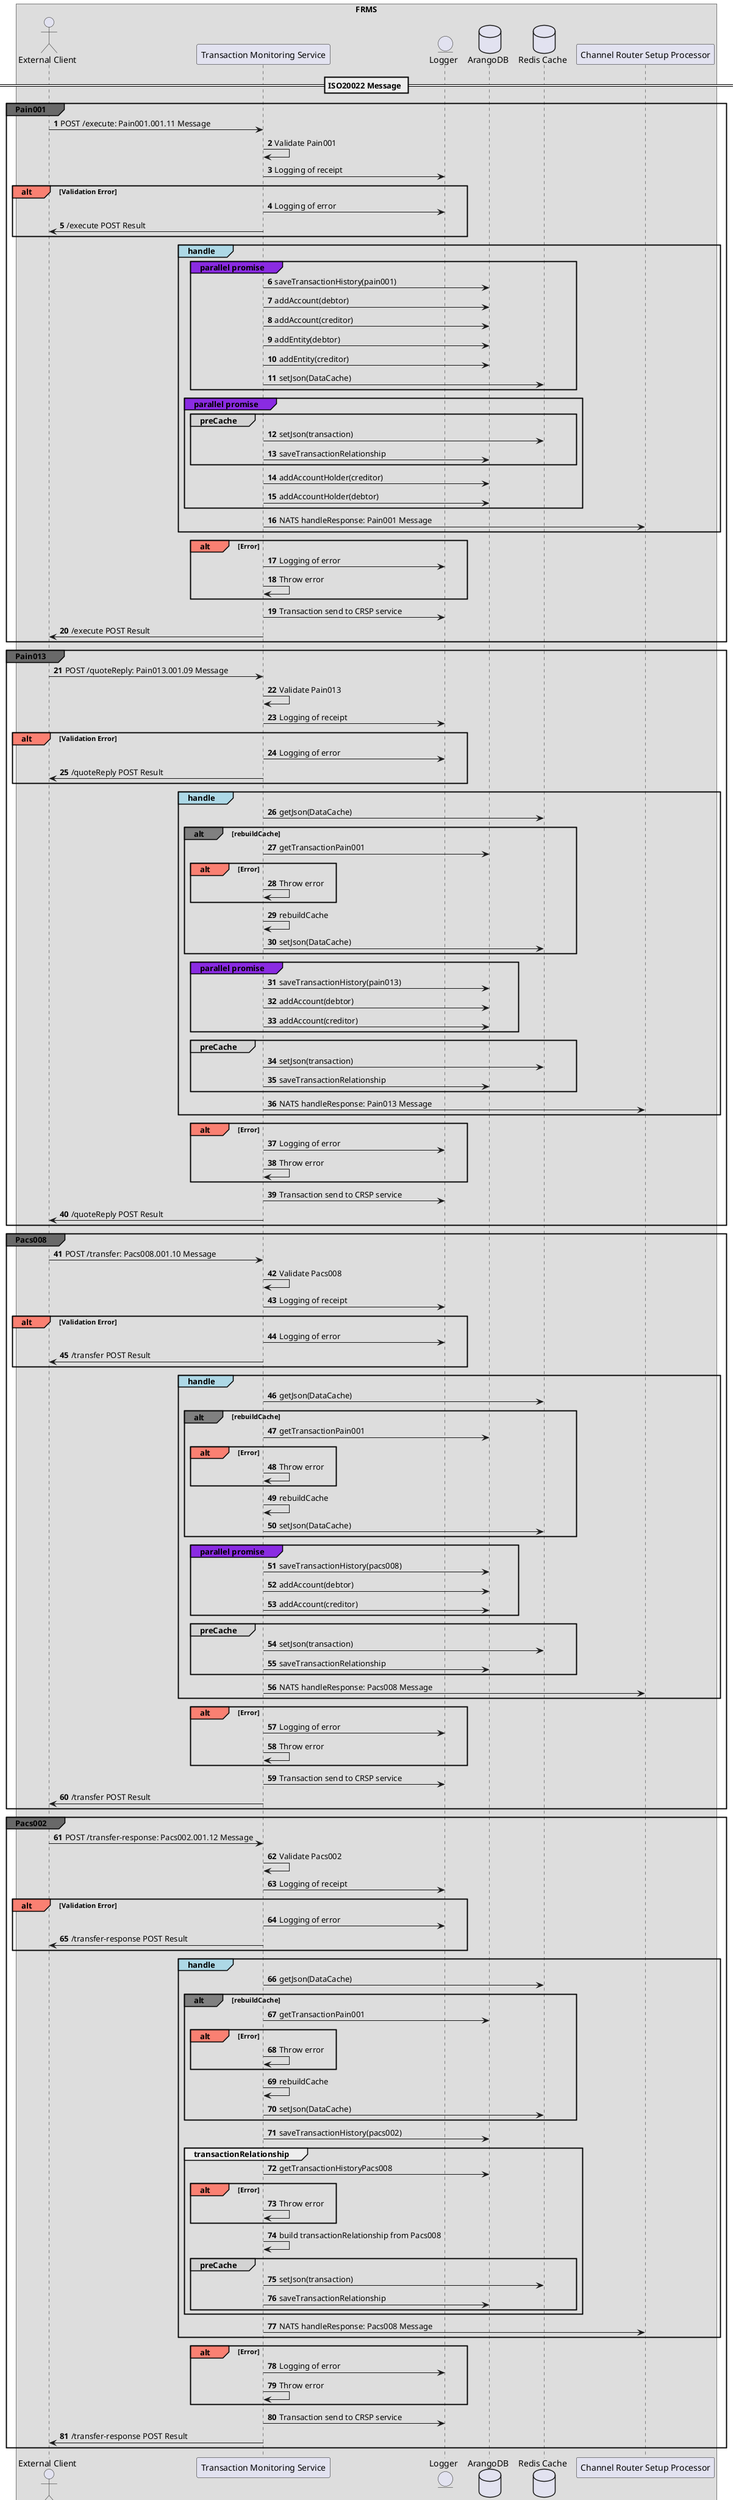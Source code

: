 @startuml
autonumber

box "FRMS"
    Actor "External Client" as Client
    participant "Transaction Monitoring Service" as TMS
    Entity "Logger" as log
    Database "ArangoDB" as Ara
    Database "Redis Cache" as Cache
    participant "Channel Router Setup Processor" as CRSP
end box




== ISO20022 Message ==
group#DimGrey Pain001
    Client -> TMS: POST /execute: Pain001.001.11 Message
    TMS -> TMS: Validate Pain001
    TMS -> log: Logging of receipt
    alt#Salmon Validation Error
        TMS -> log: Logging of error
        TMS -> Client: /execute POST Result
    end
    group#LightBlue handle
        group#BlueViolet parallel promise
            TMS -> Ara: saveTransactionHistory(pain001)
            TMS -> Ara: addAccount(debtor)
            TMS -> Ara: addAccount(creditor)
            TMS -> Ara: addEntity(debtor)
            TMS -> Ara: addEntity(creditor)
            TMS -> Cache: setJson(DataCache)
        end
        group#BlueViolet parallel promise
            group#LightGray preCache
                TMS -> Cache: setJson(transaction)
                TMS -> Ara: saveTransactionRelationship
            end
            TMS -> Ara: addAccountHolder(creditor)
            TMS -> Ara: addAccountHolder(debtor)
        end
        TMS -> CRSP: NATS handleResponse: Pain001 Message
    end
    alt#Salmon Error
        TMS -> log: Logging of error
        TMS -> TMS: Throw error
    end
    TMS -> log: Transaction send to CRSP service
    TMS -> Client: /execute POST Result
end

group#DimGrey Pain013
    Client -> TMS: POST /quoteReply: Pain013.001.09 Message
    TMS -> TMS: Validate Pain013
    TMS -> log: Logging of receipt
    alt#Salmon Validation Error
        TMS -> log: Logging of error
        TMS -> Client: /quoteReply POST Result
    end
    group#LightBlue handle
        TMS -> Cache: getJson(DataCache)
        alt#Grey rebuildCache
            TMS -> Ara: getTransactionPain001
            alt#Salmon Error
                TMS -> TMS: Throw error
            end
            TMS -> TMS: rebuildCache
            TMS -> Cache: setJson(DataCache)
        end
        group#BlueViolet parallel promise
            TMS -> Ara: saveTransactionHistory(pain013)
            TMS -> Ara: addAccount(debtor)
            TMS -> Ara: addAccount(creditor)
        end
        group#LightGray preCache
            TMS -> Cache: setJson(transaction)
            TMS -> Ara: saveTransactionRelationship
        end
        TMS -> CRSP: NATS handleResponse: Pain013 Message
    end
    alt#Salmon Error
        TMS -> log: Logging of error
        TMS -> TMS: Throw error
    end
    TMS -> log: Transaction send to CRSP service
    TMS -> Client: /quoteReply POST Result
end

group#DimGrey Pacs008
    Client -> TMS: POST /transfer: Pacs008.001.10 Message
    TMS -> TMS: Validate Pacs008
    TMS -> log: Logging of receipt
    alt#Salmon Validation Error
        TMS -> log: Logging of error
        TMS -> Client: /transfer POST Result
    end
    group#LightBlue handle
        TMS -> Cache: getJson(DataCache)
        alt#Grey rebuildCache
            TMS -> Ara: getTransactionPain001
            alt#Salmon Error
                TMS -> TMS: Throw error
            end
            TMS -> TMS: rebuildCache
            TMS -> Cache: setJson(DataCache)
        end
        group#BlueViolet parallel promise
            TMS -> Ara: saveTransactionHistory(pacs008)
            TMS -> Ara: addAccount(debtor)
            TMS -> Ara: addAccount(creditor)
        end
        group#LightGray preCache
            TMS -> Cache: setJson(transaction)
            TMS -> Ara: saveTransactionRelationship
        end
        TMS -> CRSP: NATS handleResponse: Pacs008 Message
    end
    alt#Salmon Error
        TMS -> log: Logging of error
        TMS -> TMS: Throw error
    end
    TMS -> log: Transaction send to CRSP service
    TMS -> Client: /transfer POST Result
end

group#DimGrey Pacs002
    Client -> TMS: POST /transfer-response: Pacs002.001.12 Message
    TMS -> TMS: Validate Pacs002
    TMS -> log: Logging of receipt
    alt#Salmon Validation Error
        TMS -> log: Logging of error
        TMS -> Client: /transfer-response POST Result
    end
    group#LightBlue handle
        TMS -> Cache: getJson(DataCache)
        alt#Grey rebuildCache
            TMS -> Ara: getTransactionPain001
            alt#Salmon Error
                TMS -> TMS: Throw error
            end
            TMS -> TMS: rebuildCache
            TMS -> Cache: setJson(DataCache)
        end
        
        TMS -> Ara: saveTransactionHistory(pacs002)
        group transactionRelationship
            TMS -> Ara: getTransactionHistoryPacs008
            alt#Salmon Error
                TMS -> TMS: Throw error
            end
            TMS -> TMS: build transactionRelationship from Pacs008
            group#LightGray preCache
                TMS -> Cache: setJson(transaction)
                TMS -> Ara: saveTransactionRelationship
            end
        end
        TMS -> CRSP: NATS handleResponse: Pacs008 Message
    end
    alt#Salmon Error
        TMS -> log: Logging of error
        TMS -> TMS: Throw error
    end
    TMS -> log: Transaction send to CRSP service
    TMS -> Client: /transfer-response POST Result
end

@enduml


